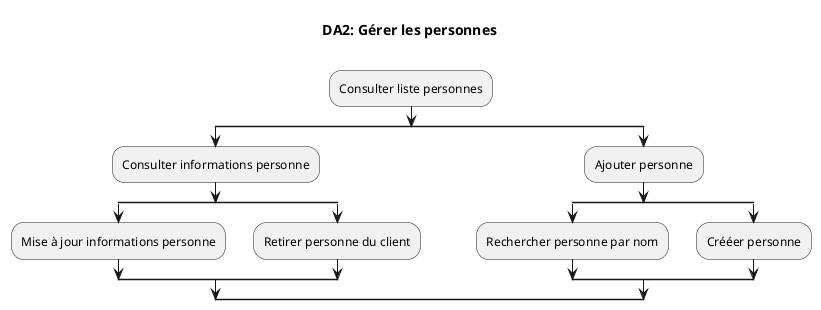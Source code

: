 @startuml
title DA2: Gérer les personnes\n

:Consulter liste personnes;
split
    :Consulter informations personne;
    split
        :Mise à jour informations personne;
    split again
        :Retirer personne du client;
    end split
split again
    :Ajouter personne;
    split
        :Rechercher personne par nom;
    split again
        :Crééer personne;
    end split
end split

@enduml
